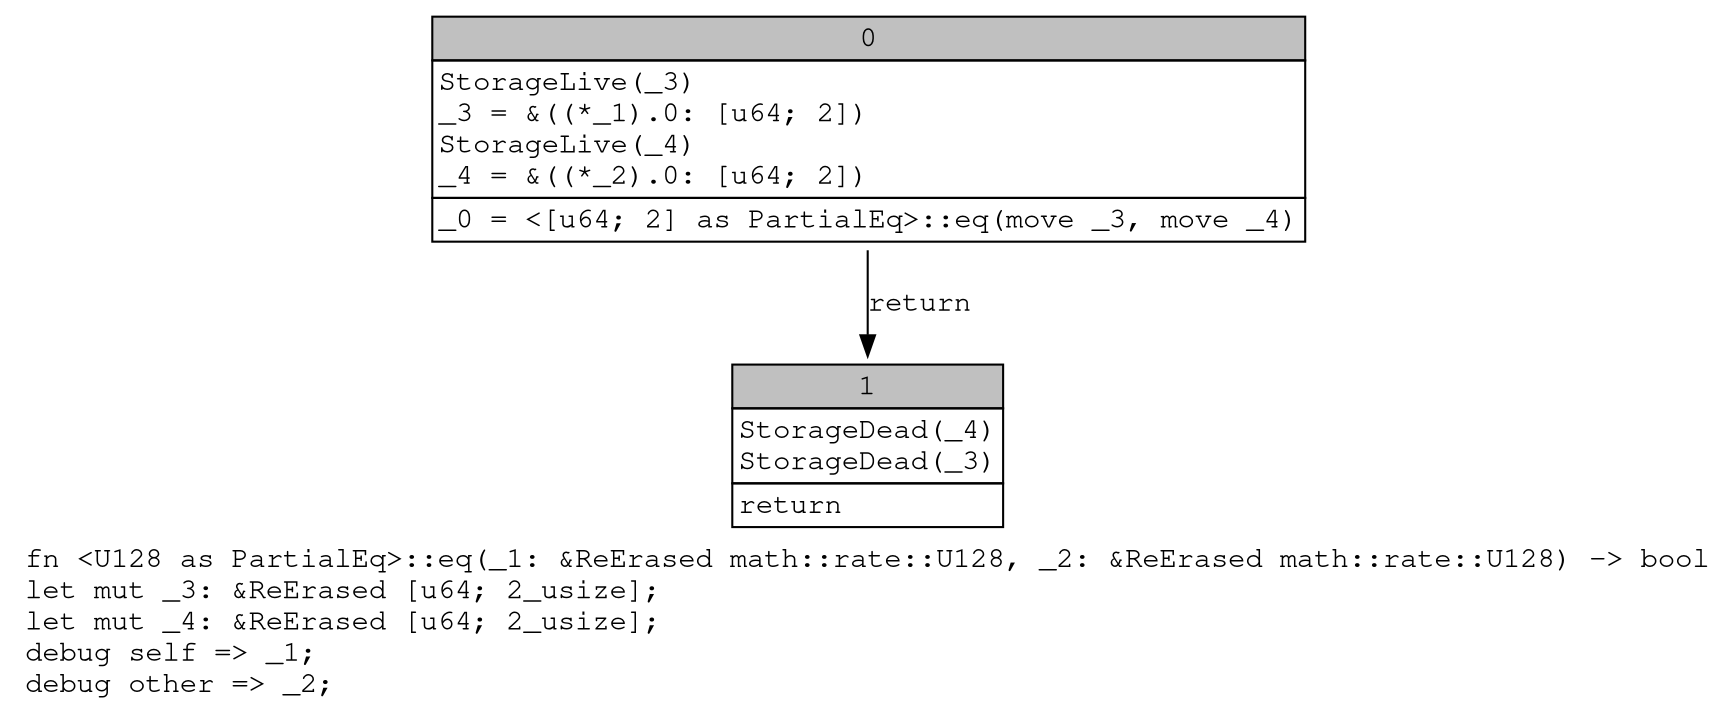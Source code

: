 digraph Mir_0_1561 {
    graph [fontname="Courier, monospace"];
    node [fontname="Courier, monospace"];
    edge [fontname="Courier, monospace"];
    label=<fn &lt;U128 as PartialEq&gt;::eq(_1: &amp;ReErased math::rate::U128, _2: &amp;ReErased math::rate::U128) -&gt; bool<br align="left"/>let mut _3: &amp;ReErased [u64; 2_usize];<br align="left"/>let mut _4: &amp;ReErased [u64; 2_usize];<br align="left"/>debug self =&gt; _1;<br align="left"/>debug other =&gt; _2;<br align="left"/>>;
    bb0__0_1561 [shape="none", label=<<table border="0" cellborder="1" cellspacing="0"><tr><td bgcolor="gray" align="center" colspan="1">0</td></tr><tr><td align="left" balign="left">StorageLive(_3)<br/>_3 = &amp;((*_1).0: [u64; 2])<br/>StorageLive(_4)<br/>_4 = &amp;((*_2).0: [u64; 2])<br/></td></tr><tr><td align="left">_0 = &lt;[u64; 2] as PartialEq&gt;::eq(move _3, move _4)</td></tr></table>>];
    bb1__0_1561 [shape="none", label=<<table border="0" cellborder="1" cellspacing="0"><tr><td bgcolor="gray" align="center" colspan="1">1</td></tr><tr><td align="left" balign="left">StorageDead(_4)<br/>StorageDead(_3)<br/></td></tr><tr><td align="left">return</td></tr></table>>];
    bb0__0_1561 -> bb1__0_1561 [label="return"];
}
